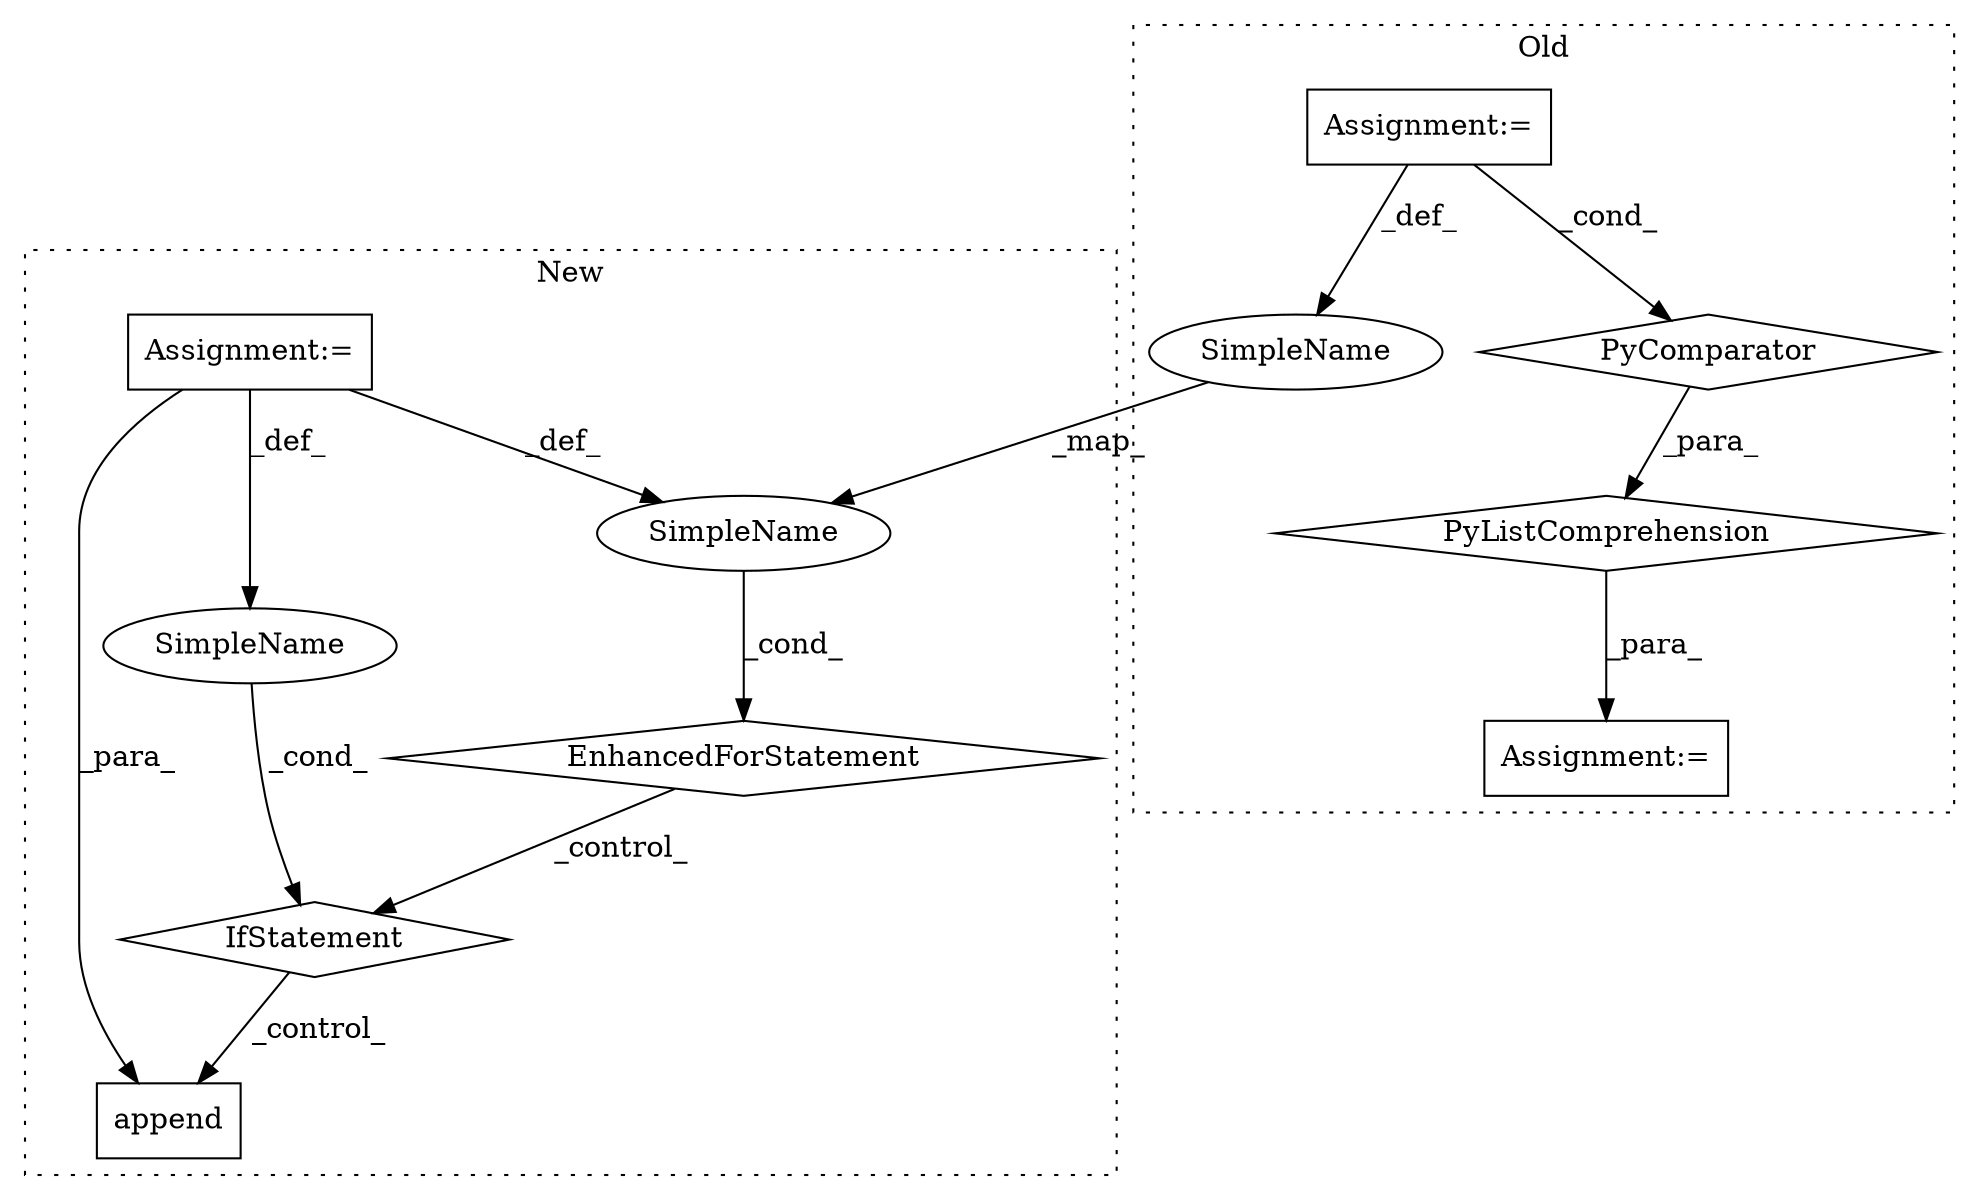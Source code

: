 digraph G {
subgraph cluster0 {
1 [label="PyComparator" a="113" s="13861" l="31" shape="diamond"];
3 [label="Assignment:=" a="7" s="13861" l="31" shape="box"];
4 [label="PyListComprehension" a="109" s="13770" l="130" shape="diamond"];
5 [label="Assignment:=" a="7" s="13758" l="12" shape="box"];
10 [label="SimpleName" a="42" s="13864" l="3" shape="ellipse"];
label = "Old";
style="dotted";
}
subgraph cluster1 {
2 [label="append" a="32" s="14251,14278" l="7,1" shape="box"];
6 [label="IfStatement" a="25" s="14069,14077" l="4,2" shape="diamond"];
7 [label="SimpleName" a="42" s="" l="" shape="ellipse"];
8 [label="EnhancedForStatement" a="70" s="13970,14059" l="66,2" shape="diamond"];
9 [label="SimpleName" a="42" s="14040" l="3" shape="ellipse"];
11 [label="Assignment:=" a="7" s="13970,14059" l="66,2" shape="box"];
label = "New";
style="dotted";
}
1 -> 4 [label="_para_"];
3 -> 10 [label="_def_"];
3 -> 1 [label="_cond_"];
4 -> 5 [label="_para_"];
6 -> 2 [label="_control_"];
7 -> 6 [label="_cond_"];
8 -> 6 [label="_control_"];
9 -> 8 [label="_cond_"];
10 -> 9 [label="_map_"];
11 -> 7 [label="_def_"];
11 -> 9 [label="_def_"];
11 -> 2 [label="_para_"];
}
